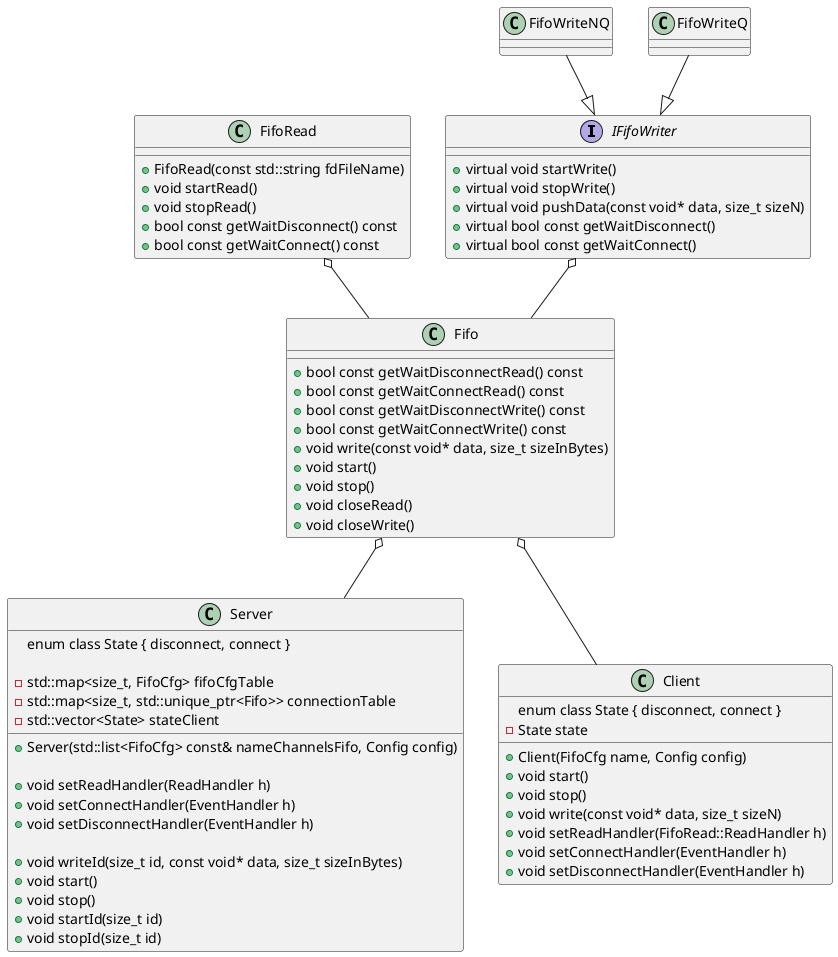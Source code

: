 @startuml

interface IFifoWriter {
	+virtual void startWrite()
	+virtual void stopWrite()
	+virtual void pushData(const void* data, size_t sizeN)
	+virtual bool const getWaitDisconnect()
	+virtual bool const getWaitConnect()
}



class FifoWriteNQ
class FifoWriteQ

FifoWriteNQ --|> IFifoWriter
FifoWriteQ --|> IFifoWriter

class FifoRead {
	+FifoRead(const std::string fdFileName)
	+void startRead()
	+void stopRead()
	+bool const getWaitDisconnect() const
	+bool const getWaitConnect() const
}

class Fifo {
	+bool const getWaitDisconnectRead() const
	+bool const getWaitConnectRead() const
	+bool const getWaitDisconnectWrite() const
	+bool const getWaitConnectWrite() const
	+void write(const void* data, size_t sizeInBytes)
	+void start()
	+void stop()
	+void closeRead()
	+void closeWrite()
}

FifoRead o--Fifo
IFifoWriter o--Fifo



class Server {
	+Server(std::list<FifoCfg> const& nameChannelsFifo, Config config)

	+void setReadHandler(ReadHandler h)
	+void setConnectHandler(EventHandler h)
	+void setDisconnectHandler(EventHandler h)

	+void writeId(size_t id, const void* data, size_t sizeInBytes)
	+void start()
	+void stop()
    +void startId(size_t id)
    +void stopId(size_t id)

enum class State { disconnect, connect }

	-std::map<size_t, FifoCfg> fifoCfgTable
	-std::map<size_t, std::unique_ptr<Fifo>> connectionTable
    -std::vector<State> stateClient
}
Fifo o--Server

class Client {
	+Client(FifoCfg name, Config config)
	+void start()
	+void stop()
	+void write(const void* data, size_t sizeN)
	+void setReadHandler(FifoRead::ReadHandler h)
	+void setConnectHandler(EventHandler h)
	+void setDisconnectHandler(EventHandler h)
	enum class State { disconnect, connect }
	-State state
}

Fifo o--Client

@enduml